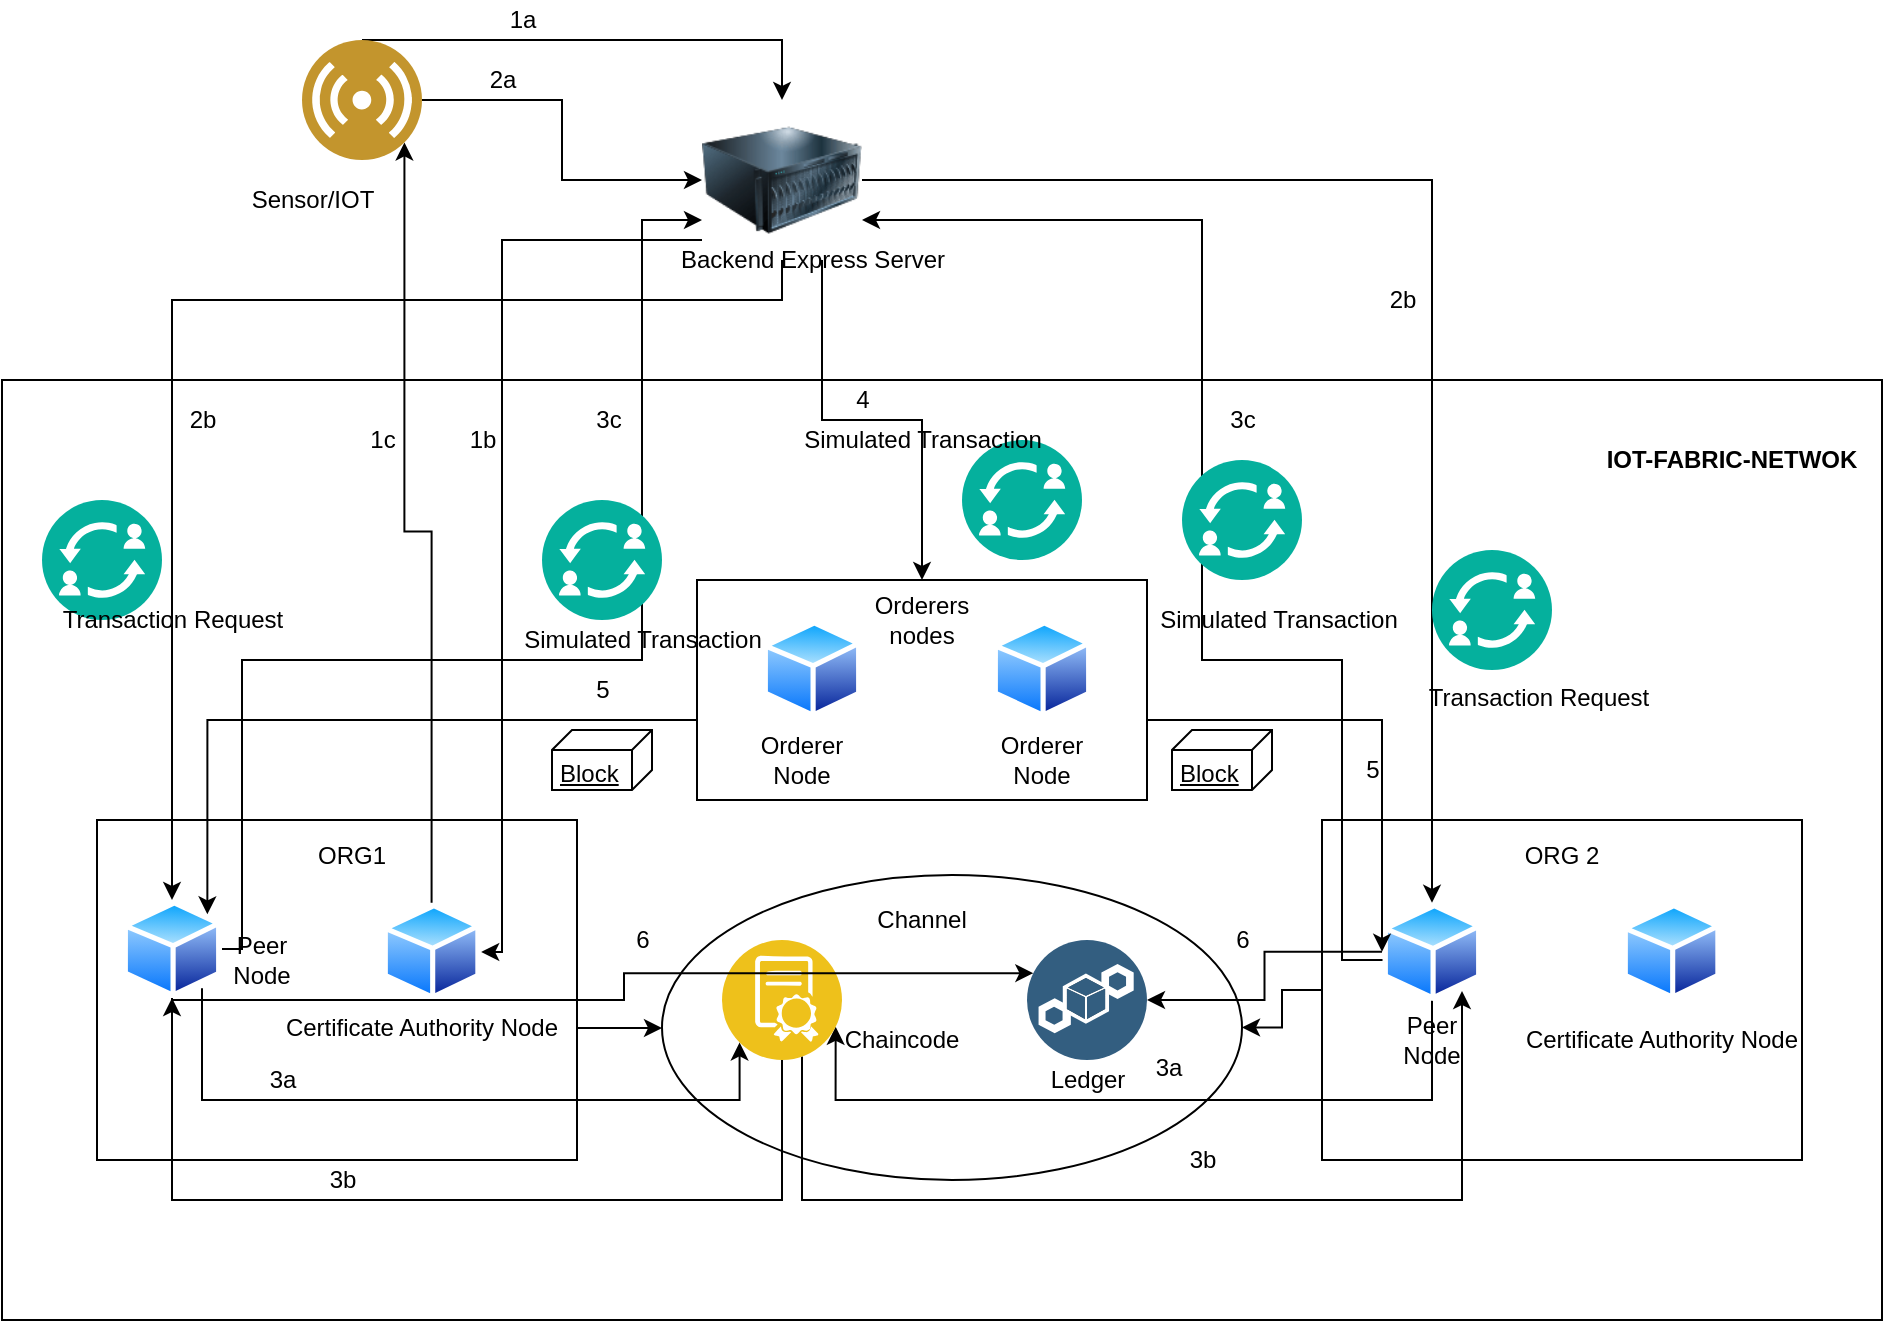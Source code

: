 <mxfile version="15.2.1" type="device"><diagram id="S0JeuWSXxxXmI9cfGYFX" name="Page-1"><mxGraphModel dx="1154" dy="1776" grid="1" gridSize="10" guides="1" tooltips="1" connect="1" arrows="1" fold="1" page="1" pageScale="1" pageWidth="850" pageHeight="1100" math="0" shadow="0"><root><mxCell id="0"/><mxCell id="1" parent="0"/><mxCell id="qvNcV6Vz4At9KKxxTK7h-1" value="" style="rounded=0;whiteSpace=wrap;html=1;" parent="1" vertex="1"><mxGeometry x="60" y="80" width="940" height="470" as="geometry"/></mxCell><mxCell id="qvNcV6Vz4At9KKxxTK7h-2" value="&lt;b&gt;IOT-FABRIC-NETWOK&lt;/b&gt;" style="text;html=1;strokeColor=none;fillColor=none;align=center;verticalAlign=middle;whiteSpace=wrap;rounded=0;" parent="1" vertex="1"><mxGeometry x="850" y="110" width="150" height="20" as="geometry"/></mxCell><mxCell id="qvNcV6Vz4At9KKxxTK7h-15" value="" style="edgeStyle=orthogonalEdgeStyle;rounded=0;orthogonalLoop=1;jettySize=auto;html=1;" parent="1" source="qvNcV6Vz4At9KKxxTK7h-6" target="qvNcV6Vz4At9KKxxTK7h-14" edge="1"><mxGeometry relative="1" as="geometry"><Array as="points"><mxPoint x="348" y="404"/><mxPoint x="348" y="404"/></Array></mxGeometry></mxCell><mxCell id="qvNcV6Vz4At9KKxxTK7h-6" value="" style="rounded=0;whiteSpace=wrap;html=1;" parent="1" vertex="1"><mxGeometry x="107.5" y="300" width="240" height="170" as="geometry"/></mxCell><mxCell id="qvNcV6Vz4At9KKxxTK7h-7" value="ORG1" style="text;html=1;strokeColor=none;fillColor=none;align=center;verticalAlign=middle;whiteSpace=wrap;rounded=0;" parent="1" vertex="1"><mxGeometry x="215" y="307.5" width="40" height="20" as="geometry"/></mxCell><mxCell id="ijWAoUACZVFXBFZbLOkP-34" style="edgeStyle=orthogonalEdgeStyle;rounded=0;orthogonalLoop=1;jettySize=auto;html=1;" edge="1" parent="1" source="qvNcV6Vz4At9KKxxTK7h-9" target="qvNcV6Vz4At9KKxxTK7h-37"><mxGeometry relative="1" as="geometry"><Array as="points"><mxPoint x="180" y="365"/><mxPoint x="180" y="220"/><mxPoint x="380" y="220"/><mxPoint x="380"/></Array></mxGeometry></mxCell><mxCell id="qvNcV6Vz4At9KKxxTK7h-9" value="" style="aspect=fixed;perimeter=ellipsePerimeter;html=1;align=center;shadow=0;dashed=0;spacingTop=3;image;image=img/lib/active_directory/generic_node.svg;" parent="1" vertex="1"><mxGeometry x="120" y="340" width="50" height="49" as="geometry"/></mxCell><mxCell id="ijWAoUACZVFXBFZbLOkP-35" style="edgeStyle=orthogonalEdgeStyle;rounded=0;orthogonalLoop=1;jettySize=auto;html=1;entryX=1;entryY=1;entryDx=0;entryDy=0;" edge="1" parent="1" source="qvNcV6Vz4At9KKxxTK7h-10" target="qvNcV6Vz4At9KKxxTK7h-43"><mxGeometry relative="1" as="geometry"/></mxCell><mxCell id="qvNcV6Vz4At9KKxxTK7h-10" value="" style="aspect=fixed;perimeter=ellipsePerimeter;html=1;align=center;shadow=0;dashed=0;spacingTop=3;image;image=img/lib/active_directory/generic_node.svg;" parent="1" vertex="1"><mxGeometry x="250" y="341.4" width="49.59" height="48.6" as="geometry"/></mxCell><mxCell id="qvNcV6Vz4At9KKxxTK7h-11" value="Peer Node" style="text;html=1;strokeColor=none;fillColor=none;align=center;verticalAlign=middle;whiteSpace=wrap;rounded=0;" parent="1" vertex="1"><mxGeometry x="170" y="360" width="40" height="20" as="geometry"/></mxCell><mxCell id="qvNcV6Vz4At9KKxxTK7h-13" value="Certificate Authority Node" style="text;html=1;strokeColor=none;fillColor=none;align=center;verticalAlign=middle;whiteSpace=wrap;rounded=0;" parent="1" vertex="1"><mxGeometry x="200" y="393.75" width="140" height="20" as="geometry"/></mxCell><mxCell id="qvNcV6Vz4At9KKxxTK7h-14" value="" style="ellipse;whiteSpace=wrap;html=1;" parent="1" vertex="1"><mxGeometry x="390" y="327.5" width="290" height="152.5" as="geometry"/></mxCell><mxCell id="qvNcV6Vz4At9KKxxTK7h-17" style="edgeStyle=orthogonalEdgeStyle;rounded=0;orthogonalLoop=1;jettySize=auto;html=1;" parent="1" source="qvNcV6Vz4At9KKxxTK7h-16" target="qvNcV6Vz4At9KKxxTK7h-14" edge="1"><mxGeometry relative="1" as="geometry"/></mxCell><mxCell id="qvNcV6Vz4At9KKxxTK7h-16" value="" style="rounded=0;whiteSpace=wrap;html=1;" parent="1" vertex="1"><mxGeometry x="720" y="300" width="240" height="170" as="geometry"/></mxCell><mxCell id="qvNcV6Vz4At9KKxxTK7h-18" value="ORG 2" style="text;html=1;strokeColor=none;fillColor=none;align=center;verticalAlign=middle;whiteSpace=wrap;rounded=0;" parent="1" vertex="1"><mxGeometry x="820" y="307.5" width="40" height="20" as="geometry"/></mxCell><mxCell id="ijWAoUACZVFXBFZbLOkP-24" style="edgeStyle=orthogonalEdgeStyle;rounded=0;orthogonalLoop=1;jettySize=auto;html=1;entryX=1;entryY=0.75;entryDx=0;entryDy=0;" edge="1" parent="1" source="qvNcV6Vz4At9KKxxTK7h-20" target="qvNcV6Vz4At9KKxxTK7h-69"><mxGeometry relative="1" as="geometry"><Array as="points"><mxPoint x="775" y="440"/><mxPoint x="477" y="440"/></Array></mxGeometry></mxCell><mxCell id="ijWAoUACZVFXBFZbLOkP-33" style="edgeStyle=orthogonalEdgeStyle;rounded=0;orthogonalLoop=1;jettySize=auto;html=1;" edge="1" parent="1" source="qvNcV6Vz4At9KKxxTK7h-20" target="qvNcV6Vz4At9KKxxTK7h-37"><mxGeometry relative="1" as="geometry"><Array as="points"><mxPoint x="730" y="370"/><mxPoint x="730" y="220"/><mxPoint x="660" y="220"/><mxPoint x="660"/></Array></mxGeometry></mxCell><mxCell id="ijWAoUACZVFXBFZbLOkP-51" style="edgeStyle=orthogonalEdgeStyle;rounded=0;orthogonalLoop=1;jettySize=auto;html=1;" edge="1" parent="1" source="qvNcV6Vz4At9KKxxTK7h-20" target="qvNcV6Vz4At9KKxxTK7h-70"><mxGeometry relative="1" as="geometry"/></mxCell><mxCell id="qvNcV6Vz4At9KKxxTK7h-20" value="" style="aspect=fixed;perimeter=ellipsePerimeter;html=1;align=center;shadow=0;dashed=0;spacingTop=3;image;image=img/lib/active_directory/generic_node.svg;" parent="1" vertex="1"><mxGeometry x="750" y="341.4" width="50" height="49" as="geometry"/></mxCell><mxCell id="qvNcV6Vz4At9KKxxTK7h-21" value="" style="aspect=fixed;perimeter=ellipsePerimeter;html=1;align=center;shadow=0;dashed=0;spacingTop=3;image;image=img/lib/active_directory/generic_node.svg;" parent="1" vertex="1"><mxGeometry x="870" y="341.4" width="49.59" height="48.6" as="geometry"/></mxCell><mxCell id="qvNcV6Vz4At9KKxxTK7h-22" value="Peer Node" style="text;html=1;strokeColor=none;fillColor=none;align=center;verticalAlign=middle;whiteSpace=wrap;rounded=0;" parent="1" vertex="1"><mxGeometry x="755" y="400" width="40" height="20" as="geometry"/></mxCell><mxCell id="qvNcV6Vz4At9KKxxTK7h-24" value="Certificate Authority Node" style="text;html=1;strokeColor=none;fillColor=none;align=center;verticalAlign=middle;whiteSpace=wrap;rounded=0;" parent="1" vertex="1"><mxGeometry x="820" y="400" width="140" height="20" as="geometry"/></mxCell><mxCell id="ijWAoUACZVFXBFZbLOkP-44" style="edgeStyle=orthogonalEdgeStyle;rounded=0;orthogonalLoop=1;jettySize=auto;html=1;entryX=1;entryY=0;entryDx=0;entryDy=0;" edge="1" parent="1" source="qvNcV6Vz4At9KKxxTK7h-25" target="qvNcV6Vz4At9KKxxTK7h-9"><mxGeometry relative="1" as="geometry"><Array as="points"><mxPoint x="163" y="250"/></Array></mxGeometry></mxCell><mxCell id="ijWAoUACZVFXBFZbLOkP-50" style="edgeStyle=orthogonalEdgeStyle;rounded=0;orthogonalLoop=1;jettySize=auto;html=1;" edge="1" parent="1" source="qvNcV6Vz4At9KKxxTK7h-25" target="qvNcV6Vz4At9KKxxTK7h-20"><mxGeometry relative="1" as="geometry"><Array as="points"><mxPoint x="750" y="250"/></Array></mxGeometry></mxCell><mxCell id="qvNcV6Vz4At9KKxxTK7h-25" value="" style="rounded=0;whiteSpace=wrap;html=1;" parent="1" vertex="1"><mxGeometry x="407.5" y="180" width="225" height="110" as="geometry"/></mxCell><mxCell id="qvNcV6Vz4At9KKxxTK7h-26" value="" style="aspect=fixed;perimeter=ellipsePerimeter;html=1;align=center;shadow=0;dashed=0;spacingTop=3;image;image=img/lib/active_directory/generic_node.svg;" parent="1" vertex="1"><mxGeometry x="440" y="200" width="50" height="49" as="geometry"/></mxCell><mxCell id="qvNcV6Vz4At9KKxxTK7h-27" value="Orderer Node" style="text;html=1;strokeColor=none;fillColor=none;align=center;verticalAlign=middle;whiteSpace=wrap;rounded=0;" parent="1" vertex="1"><mxGeometry x="440" y="260" width="40" height="20" as="geometry"/></mxCell><mxCell id="qvNcV6Vz4At9KKxxTK7h-32" value="" style="aspect=fixed;perimeter=ellipsePerimeter;html=1;align=center;shadow=0;dashed=0;spacingTop=3;image;image=img/lib/active_directory/generic_node.svg;" parent="1" vertex="1"><mxGeometry x="555" y="200" width="50" height="49" as="geometry"/></mxCell><mxCell id="qvNcV6Vz4At9KKxxTK7h-34" value="Orderer Node" style="text;html=1;strokeColor=none;fillColor=none;align=center;verticalAlign=middle;whiteSpace=wrap;rounded=0;" parent="1" vertex="1"><mxGeometry x="560" y="260" width="40" height="20" as="geometry"/></mxCell><mxCell id="qvNcV6Vz4At9KKxxTK7h-36" value="Orderers nodes" style="text;html=1;strokeColor=none;fillColor=none;align=center;verticalAlign=middle;whiteSpace=wrap;rounded=0;" parent="1" vertex="1"><mxGeometry x="500" y="190" width="40" height="20" as="geometry"/></mxCell><mxCell id="qvNcV6Vz4At9KKxxTK7h-47" style="edgeStyle=orthogonalEdgeStyle;rounded=0;orthogonalLoop=1;jettySize=auto;html=1;" parent="1" source="qvNcV6Vz4At9KKxxTK7h-37" target="qvNcV6Vz4At9KKxxTK7h-10" edge="1"><mxGeometry relative="1" as="geometry"><Array as="points"><mxPoint x="310" y="10"/><mxPoint x="310" y="366"/></Array></mxGeometry></mxCell><mxCell id="qvNcV6Vz4At9KKxxTK7h-56" style="edgeStyle=orthogonalEdgeStyle;rounded=0;orthogonalLoop=1;jettySize=auto;html=1;" parent="1" source="qvNcV6Vz4At9KKxxTK7h-37" target="qvNcV6Vz4At9KKxxTK7h-9" edge="1"><mxGeometry relative="1" as="geometry"><Array as="points"><mxPoint x="450" y="40"/><mxPoint x="145" y="40"/></Array></mxGeometry></mxCell><mxCell id="ijWAoUACZVFXBFZbLOkP-8" style="edgeStyle=orthogonalEdgeStyle;rounded=0;orthogonalLoop=1;jettySize=auto;html=1;" edge="1" parent="1" source="qvNcV6Vz4At9KKxxTK7h-37" target="qvNcV6Vz4At9KKxxTK7h-20"><mxGeometry relative="1" as="geometry"/></mxCell><mxCell id="ijWAoUACZVFXBFZbLOkP-20" style="edgeStyle=orthogonalEdgeStyle;rounded=0;orthogonalLoop=1;jettySize=auto;html=1;entryX=0.5;entryY=0;entryDx=0;entryDy=0;" edge="1" parent="1" source="qvNcV6Vz4At9KKxxTK7h-37" target="qvNcV6Vz4At9KKxxTK7h-25"><mxGeometry relative="1" as="geometry"><Array as="points"><mxPoint x="470" y="100"/><mxPoint x="520" y="100"/></Array></mxGeometry></mxCell><mxCell id="qvNcV6Vz4At9KKxxTK7h-37" value="" style="image;html=1;image=img/lib/clip_art/computers/Server_128x128.png" parent="1" vertex="1"><mxGeometry x="410" y="-60" width="80" height="80" as="geometry"/></mxCell><mxCell id="qvNcV6Vz4At9KKxxTK7h-38" value="Backend Express Server" style="text;html=1;align=center;verticalAlign=middle;resizable=0;points=[];autosize=1;strokeColor=none;fillColor=none;" parent="1" vertex="1"><mxGeometry x="390" y="10" width="150" height="20" as="geometry"/></mxCell><mxCell id="qvNcV6Vz4At9KKxxTK7h-45" style="edgeStyle=orthogonalEdgeStyle;rounded=0;orthogonalLoop=1;jettySize=auto;html=1;entryX=0.5;entryY=0;entryDx=0;entryDy=0;" parent="1" source="qvNcV6Vz4At9KKxxTK7h-43" target="qvNcV6Vz4At9KKxxTK7h-37" edge="1"><mxGeometry relative="1" as="geometry"><Array as="points"><mxPoint x="450" y="-90"/></Array></mxGeometry></mxCell><mxCell id="qvNcV6Vz4At9KKxxTK7h-52" style="edgeStyle=orthogonalEdgeStyle;rounded=0;orthogonalLoop=1;jettySize=auto;html=1;" parent="1" source="qvNcV6Vz4At9KKxxTK7h-43" target="qvNcV6Vz4At9KKxxTK7h-37" edge="1"><mxGeometry relative="1" as="geometry"/></mxCell><mxCell id="qvNcV6Vz4At9KKxxTK7h-43" value="" style="aspect=fixed;perimeter=ellipsePerimeter;html=1;align=center;shadow=0;dashed=0;fontColor=#4277BB;labelBackgroundColor=#ffffff;fontSize=12;spacingTop=3;image;image=img/lib/ibm/users/sensor.svg;" parent="1" vertex="1"><mxGeometry x="210" y="-90" width="60" height="60" as="geometry"/></mxCell><mxCell id="qvNcV6Vz4At9KKxxTK7h-44" value="Sensor/IOT" style="text;html=1;align=center;verticalAlign=middle;resizable=0;points=[];autosize=1;strokeColor=none;fillColor=none;" parent="1" vertex="1"><mxGeometry x="175" y="-20" width="80" height="20" as="geometry"/></mxCell><mxCell id="qvNcV6Vz4At9KKxxTK7h-46" value="1a" style="text;html=1;align=center;verticalAlign=middle;resizable=0;points=[];autosize=1;strokeColor=none;fillColor=none;" parent="1" vertex="1"><mxGeometry x="305" y="-110" width="30" height="20" as="geometry"/></mxCell><mxCell id="qvNcV6Vz4At9KKxxTK7h-48" value="2b" style="text;html=1;align=center;verticalAlign=middle;resizable=0;points=[];autosize=1;strokeColor=none;fillColor=none;" parent="1" vertex="1"><mxGeometry x="145" y="90" width="30" height="20" as="geometry"/></mxCell><mxCell id="qvNcV6Vz4At9KKxxTK7h-53" value="3a" style="text;html=1;align=center;verticalAlign=middle;resizable=0;points=[];autosize=1;strokeColor=none;fillColor=none;" parent="1" vertex="1"><mxGeometry x="185" y="420" width="30" height="20" as="geometry"/></mxCell><mxCell id="qvNcV6Vz4At9KKxxTK7h-60" value="Channel" style="text;html=1;strokeColor=none;fillColor=none;align=center;verticalAlign=middle;whiteSpace=wrap;rounded=0;" parent="1" vertex="1"><mxGeometry x="500" y="340" width="40" height="20" as="geometry"/></mxCell><mxCell id="qvNcV6Vz4At9KKxxTK7h-63" value="Chaincode" style="text;html=1;strokeColor=none;fillColor=none;align=center;verticalAlign=middle;whiteSpace=wrap;rounded=0;" parent="1" vertex="1"><mxGeometry x="490" y="400" width="40" height="20" as="geometry"/></mxCell><mxCell id="qvNcV6Vz4At9KKxxTK7h-64" value="Ledger" style="text;html=1;strokeColor=none;fillColor=none;align=center;verticalAlign=middle;whiteSpace=wrap;rounded=0;" parent="1" vertex="1"><mxGeometry x="582.5" y="420" width="40" height="20" as="geometry"/></mxCell><mxCell id="ijWAoUACZVFXBFZbLOkP-22" style="edgeStyle=orthogonalEdgeStyle;rounded=0;orthogonalLoop=1;jettySize=auto;html=1;" edge="1" parent="1" source="qvNcV6Vz4At9KKxxTK7h-69" target="qvNcV6Vz4At9KKxxTK7h-9"><mxGeometry relative="1" as="geometry"><Array as="points"><mxPoint x="450" y="490"/><mxPoint x="145" y="490"/></Array></mxGeometry></mxCell><mxCell id="ijWAoUACZVFXBFZbLOkP-26" style="edgeStyle=orthogonalEdgeStyle;rounded=0;orthogonalLoop=1;jettySize=auto;html=1;" edge="1" parent="1" source="qvNcV6Vz4At9KKxxTK7h-69" target="qvNcV6Vz4At9KKxxTK7h-20"><mxGeometry relative="1" as="geometry"><Array as="points"><mxPoint x="460" y="490"/><mxPoint x="790" y="490"/></Array></mxGeometry></mxCell><mxCell id="qvNcV6Vz4At9KKxxTK7h-69" value="" style="aspect=fixed;perimeter=ellipsePerimeter;html=1;align=center;shadow=0;dashed=0;fontColor=#4277BB;labelBackgroundColor=#ffffff;fontSize=12;spacingTop=3;image;image=img/lib/ibm/blockchain/smart_contract.svg;" parent="1" vertex="1"><mxGeometry x="420" y="360" width="60" height="60" as="geometry"/></mxCell><mxCell id="qvNcV6Vz4At9KKxxTK7h-70" value="" style="aspect=fixed;perimeter=ellipsePerimeter;html=1;align=center;shadow=0;dashed=0;fontColor=#4277BB;labelBackgroundColor=#ffffff;fontSize=12;spacingTop=3;image;image=img/lib/ibm/blockchain/ledger.svg;" parent="1" vertex="1"><mxGeometry x="572.5" y="360" width="60" height="60" as="geometry"/></mxCell><mxCell id="ijWAoUACZVFXBFZbLOkP-2" value="1b" style="text;html=1;align=center;verticalAlign=middle;resizable=0;points=[];autosize=1;strokeColor=none;fillColor=none;" vertex="1" parent="1"><mxGeometry x="285" y="100" width="30" height="20" as="geometry"/></mxCell><mxCell id="ijWAoUACZVFXBFZbLOkP-3" value="2a" style="text;html=1;align=center;verticalAlign=middle;resizable=0;points=[];autosize=1;strokeColor=none;fillColor=none;" vertex="1" parent="1"><mxGeometry x="295" y="-80" width="30" height="20" as="geometry"/></mxCell><mxCell id="ijWAoUACZVFXBFZbLOkP-4" value="" style="aspect=fixed;perimeter=ellipsePerimeter;html=1;align=center;shadow=0;dashed=0;fontColor=#4277BB;labelBackgroundColor=#ffffff;fontSize=12;spacingTop=3;image;image=img/lib/ibm/blockchain/transaction_manager.svg;" vertex="1" parent="1"><mxGeometry x="540" y="110" width="60" height="60" as="geometry"/></mxCell><mxCell id="ijWAoUACZVFXBFZbLOkP-6" value="" style="aspect=fixed;perimeter=ellipsePerimeter;html=1;align=center;shadow=0;dashed=0;fontColor=#4277BB;labelBackgroundColor=#ffffff;fontSize=12;spacingTop=3;image;image=img/lib/ibm/blockchain/transaction_manager.svg;" vertex="1" parent="1"><mxGeometry x="775" y="165" width="60" height="60" as="geometry"/></mxCell><mxCell id="ijWAoUACZVFXBFZbLOkP-7" value="" style="aspect=fixed;perimeter=ellipsePerimeter;html=1;align=center;shadow=0;dashed=0;fontColor=#4277BB;labelBackgroundColor=#ffffff;fontSize=12;spacingTop=3;image;image=img/lib/ibm/blockchain/transaction_manager.svg;" vertex="1" parent="1"><mxGeometry x="80.0" y="140" width="60" height="60" as="geometry"/></mxCell><mxCell id="ijWAoUACZVFXBFZbLOkP-9" value="2b" style="text;html=1;align=center;verticalAlign=middle;resizable=0;points=[];autosize=1;strokeColor=none;fillColor=none;" vertex="1" parent="1"><mxGeometry x="745" y="30" width="30" height="20" as="geometry"/></mxCell><mxCell id="ijWAoUACZVFXBFZbLOkP-10" style="edgeStyle=orthogonalEdgeStyle;rounded=0;orthogonalLoop=1;jettySize=auto;html=1;entryX=0;entryY=1;entryDx=0;entryDy=0;" edge="1" parent="1" source="qvNcV6Vz4At9KKxxTK7h-9" target="qvNcV6Vz4At9KKxxTK7h-69"><mxGeometry relative="1" as="geometry"><Array as="points"><mxPoint x="160" y="440"/><mxPoint x="429" y="440"/></Array></mxGeometry></mxCell><mxCell id="ijWAoUACZVFXBFZbLOkP-29" value="3a" style="text;html=1;align=center;verticalAlign=middle;resizable=0;points=[];autosize=1;strokeColor=none;fillColor=none;" vertex="1" parent="1"><mxGeometry x="627.5" y="413.75" width="30" height="20" as="geometry"/></mxCell><mxCell id="ijWAoUACZVFXBFZbLOkP-30" value="3b" style="text;html=1;align=center;verticalAlign=middle;resizable=0;points=[];autosize=1;strokeColor=none;fillColor=none;" vertex="1" parent="1"><mxGeometry x="645" y="460" width="30" height="20" as="geometry"/></mxCell><mxCell id="ijWAoUACZVFXBFZbLOkP-31" value="3b" style="text;html=1;align=center;verticalAlign=middle;resizable=0;points=[];autosize=1;strokeColor=none;fillColor=none;" vertex="1" parent="1"><mxGeometry x="215" y="470" width="30" height="20" as="geometry"/></mxCell><mxCell id="ijWAoUACZVFXBFZbLOkP-36" value="1c" style="text;html=1;align=center;verticalAlign=middle;resizable=0;points=[];autosize=1;strokeColor=none;fillColor=none;" vertex="1" parent="1"><mxGeometry x="235" y="100" width="30" height="20" as="geometry"/></mxCell><mxCell id="ijWAoUACZVFXBFZbLOkP-37" value="" style="aspect=fixed;perimeter=ellipsePerimeter;html=1;align=center;shadow=0;dashed=0;fontColor=#4277BB;labelBackgroundColor=#ffffff;fontSize=12;spacingTop=3;image;image=img/lib/ibm/blockchain/transaction_manager.svg;" vertex="1" parent="1"><mxGeometry x="650" y="120" width="60" height="60" as="geometry"/></mxCell><mxCell id="ijWAoUACZVFXBFZbLOkP-38" value="" style="aspect=fixed;perimeter=ellipsePerimeter;html=1;align=center;shadow=0;dashed=0;fontColor=#4277BB;labelBackgroundColor=#ffffff;fontSize=12;spacingTop=3;image;image=img/lib/ibm/blockchain/transaction_manager.svg;" vertex="1" parent="1"><mxGeometry x="330" y="140" width="60" height="60" as="geometry"/></mxCell><mxCell id="ijWAoUACZVFXBFZbLOkP-39" value="4" style="text;html=1;align=center;verticalAlign=middle;resizable=0;points=[];autosize=1;strokeColor=none;fillColor=none;" vertex="1" parent="1"><mxGeometry x="480" y="80" width="20" height="20" as="geometry"/></mxCell><mxCell id="ijWAoUACZVFXBFZbLOkP-40" value="Block" style="verticalAlign=top;align=left;spacingTop=8;spacingLeft=2;spacingRight=12;shape=cube;size=10;direction=south;fontStyle=4;html=1;" vertex="1" parent="1"><mxGeometry x="335" y="255" width="50" height="30" as="geometry"/></mxCell><mxCell id="ijWAoUACZVFXBFZbLOkP-46" value="5" style="text;html=1;align=center;verticalAlign=middle;resizable=0;points=[];autosize=1;strokeColor=none;fillColor=none;" vertex="1" parent="1"><mxGeometry x="735" y="265" width="20" height="20" as="geometry"/></mxCell><mxCell id="ijWAoUACZVFXBFZbLOkP-48" value="5" style="text;html=1;align=center;verticalAlign=middle;resizable=0;points=[];autosize=1;strokeColor=none;fillColor=none;" vertex="1" parent="1"><mxGeometry x="350" y="225" width="20" height="20" as="geometry"/></mxCell><mxCell id="ijWAoUACZVFXBFZbLOkP-49" value="Block" style="verticalAlign=top;align=left;spacingTop=8;spacingLeft=2;spacingRight=12;shape=cube;size=10;direction=south;fontStyle=4;html=1;" vertex="1" parent="1"><mxGeometry x="645" y="255" width="50" height="30" as="geometry"/></mxCell><mxCell id="ijWAoUACZVFXBFZbLOkP-52" style="edgeStyle=orthogonalEdgeStyle;rounded=0;orthogonalLoop=1;jettySize=auto;html=1;entryX=0;entryY=0.25;entryDx=0;entryDy=0;" edge="1" parent="1" source="qvNcV6Vz4At9KKxxTK7h-9" target="qvNcV6Vz4At9KKxxTK7h-70"><mxGeometry relative="1" as="geometry"><Array as="points"><mxPoint x="145" y="390"/><mxPoint x="371" y="390"/><mxPoint x="371" y="377"/></Array></mxGeometry></mxCell><mxCell id="ijWAoUACZVFXBFZbLOkP-53" value="6" style="text;html=1;align=center;verticalAlign=middle;resizable=0;points=[];autosize=1;strokeColor=none;fillColor=none;" vertex="1" parent="1"><mxGeometry x="670" y="350" width="20" height="20" as="geometry"/></mxCell><mxCell id="ijWAoUACZVFXBFZbLOkP-54" value="6" style="text;html=1;align=center;verticalAlign=middle;resizable=0;points=[];autosize=1;strokeColor=none;fillColor=none;" vertex="1" parent="1"><mxGeometry x="370" y="350" width="20" height="20" as="geometry"/></mxCell><mxCell id="ijWAoUACZVFXBFZbLOkP-55" value="Transaction Request" style="text;html=1;align=center;verticalAlign=middle;resizable=0;points=[];autosize=1;strokeColor=none;fillColor=none;" vertex="1" parent="1"><mxGeometry x="80" y="190" width="130" height="20" as="geometry"/></mxCell><mxCell id="ijWAoUACZVFXBFZbLOkP-56" value="Simulated Transaction" style="text;html=1;align=center;verticalAlign=middle;resizable=0;points=[];autosize=1;strokeColor=none;fillColor=none;" vertex="1" parent="1"><mxGeometry x="632.5" y="190" width="130" height="20" as="geometry"/></mxCell><mxCell id="ijWAoUACZVFXBFZbLOkP-57" value="Simulated Transaction" style="text;html=1;align=center;verticalAlign=middle;resizable=0;points=[];autosize=1;strokeColor=none;fillColor=none;" vertex="1" parent="1"><mxGeometry x="315" y="200" width="130" height="20" as="geometry"/></mxCell><mxCell id="ijWAoUACZVFXBFZbLOkP-58" value="Transaction Request" style="text;html=1;align=center;verticalAlign=middle;resizable=0;points=[];autosize=1;strokeColor=none;fillColor=none;" vertex="1" parent="1"><mxGeometry x="762.5" y="229" width="130" height="20" as="geometry"/></mxCell><mxCell id="ijWAoUACZVFXBFZbLOkP-61" value="Simulated Transaction" style="text;html=1;align=center;verticalAlign=middle;resizable=0;points=[];autosize=1;strokeColor=none;fillColor=none;" vertex="1" parent="1"><mxGeometry x="455" y="100" width="130" height="20" as="geometry"/></mxCell><mxCell id="ijWAoUACZVFXBFZbLOkP-62" value="3c" style="text;html=1;align=center;verticalAlign=middle;resizable=0;points=[];autosize=1;strokeColor=none;fillColor=none;" vertex="1" parent="1"><mxGeometry x="347.5" y="90" width="30" height="20" as="geometry"/></mxCell><mxCell id="ijWAoUACZVFXBFZbLOkP-63" value="3c" style="text;html=1;align=center;verticalAlign=middle;resizable=0;points=[];autosize=1;strokeColor=none;fillColor=none;" vertex="1" parent="1"><mxGeometry x="665" y="90" width="30" height="20" as="geometry"/></mxCell></root></mxGraphModel></diagram></mxfile>